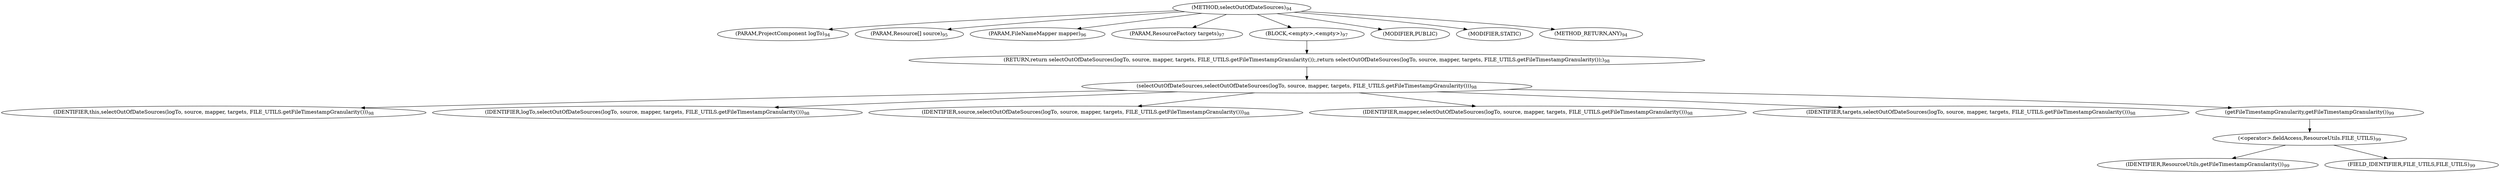digraph "selectOutOfDateSources" {  
"127" [label = <(METHOD,selectOutOfDateSources)<SUB>94</SUB>> ]
"128" [label = <(PARAM,ProjectComponent logTo)<SUB>94</SUB>> ]
"129" [label = <(PARAM,Resource[] source)<SUB>95</SUB>> ]
"130" [label = <(PARAM,FileNameMapper mapper)<SUB>96</SUB>> ]
"131" [label = <(PARAM,ResourceFactory targets)<SUB>97</SUB>> ]
"132" [label = <(BLOCK,&lt;empty&gt;,&lt;empty&gt;)<SUB>97</SUB>> ]
"133" [label = <(RETURN,return selectOutOfDateSources(logTo, source, mapper, targets, FILE_UTILS.getFileTimestampGranularity());,return selectOutOfDateSources(logTo, source, mapper, targets, FILE_UTILS.getFileTimestampGranularity());)<SUB>98</SUB>> ]
"134" [label = <(selectOutOfDateSources,selectOutOfDateSources(logTo, source, mapper, targets, FILE_UTILS.getFileTimestampGranularity()))<SUB>98</SUB>> ]
"135" [label = <(IDENTIFIER,this,selectOutOfDateSources(logTo, source, mapper, targets, FILE_UTILS.getFileTimestampGranularity()))<SUB>98</SUB>> ]
"136" [label = <(IDENTIFIER,logTo,selectOutOfDateSources(logTo, source, mapper, targets, FILE_UTILS.getFileTimestampGranularity()))<SUB>98</SUB>> ]
"137" [label = <(IDENTIFIER,source,selectOutOfDateSources(logTo, source, mapper, targets, FILE_UTILS.getFileTimestampGranularity()))<SUB>98</SUB>> ]
"138" [label = <(IDENTIFIER,mapper,selectOutOfDateSources(logTo, source, mapper, targets, FILE_UTILS.getFileTimestampGranularity()))<SUB>98</SUB>> ]
"139" [label = <(IDENTIFIER,targets,selectOutOfDateSources(logTo, source, mapper, targets, FILE_UTILS.getFileTimestampGranularity()))<SUB>98</SUB>> ]
"140" [label = <(getFileTimestampGranularity,getFileTimestampGranularity())<SUB>99</SUB>> ]
"141" [label = <(&lt;operator&gt;.fieldAccess,ResourceUtils.FILE_UTILS)<SUB>99</SUB>> ]
"142" [label = <(IDENTIFIER,ResourceUtils,getFileTimestampGranularity())<SUB>99</SUB>> ]
"143" [label = <(FIELD_IDENTIFIER,FILE_UTILS,FILE_UTILS)<SUB>99</SUB>> ]
"144" [label = <(MODIFIER,PUBLIC)> ]
"145" [label = <(MODIFIER,STATIC)> ]
"146" [label = <(METHOD_RETURN,ANY)<SUB>94</SUB>> ]
  "127" -> "128" 
  "127" -> "129" 
  "127" -> "130" 
  "127" -> "131" 
  "127" -> "132" 
  "127" -> "144" 
  "127" -> "145" 
  "127" -> "146" 
  "132" -> "133" 
  "133" -> "134" 
  "134" -> "135" 
  "134" -> "136" 
  "134" -> "137" 
  "134" -> "138" 
  "134" -> "139" 
  "134" -> "140" 
  "140" -> "141" 
  "141" -> "142" 
  "141" -> "143" 
}

